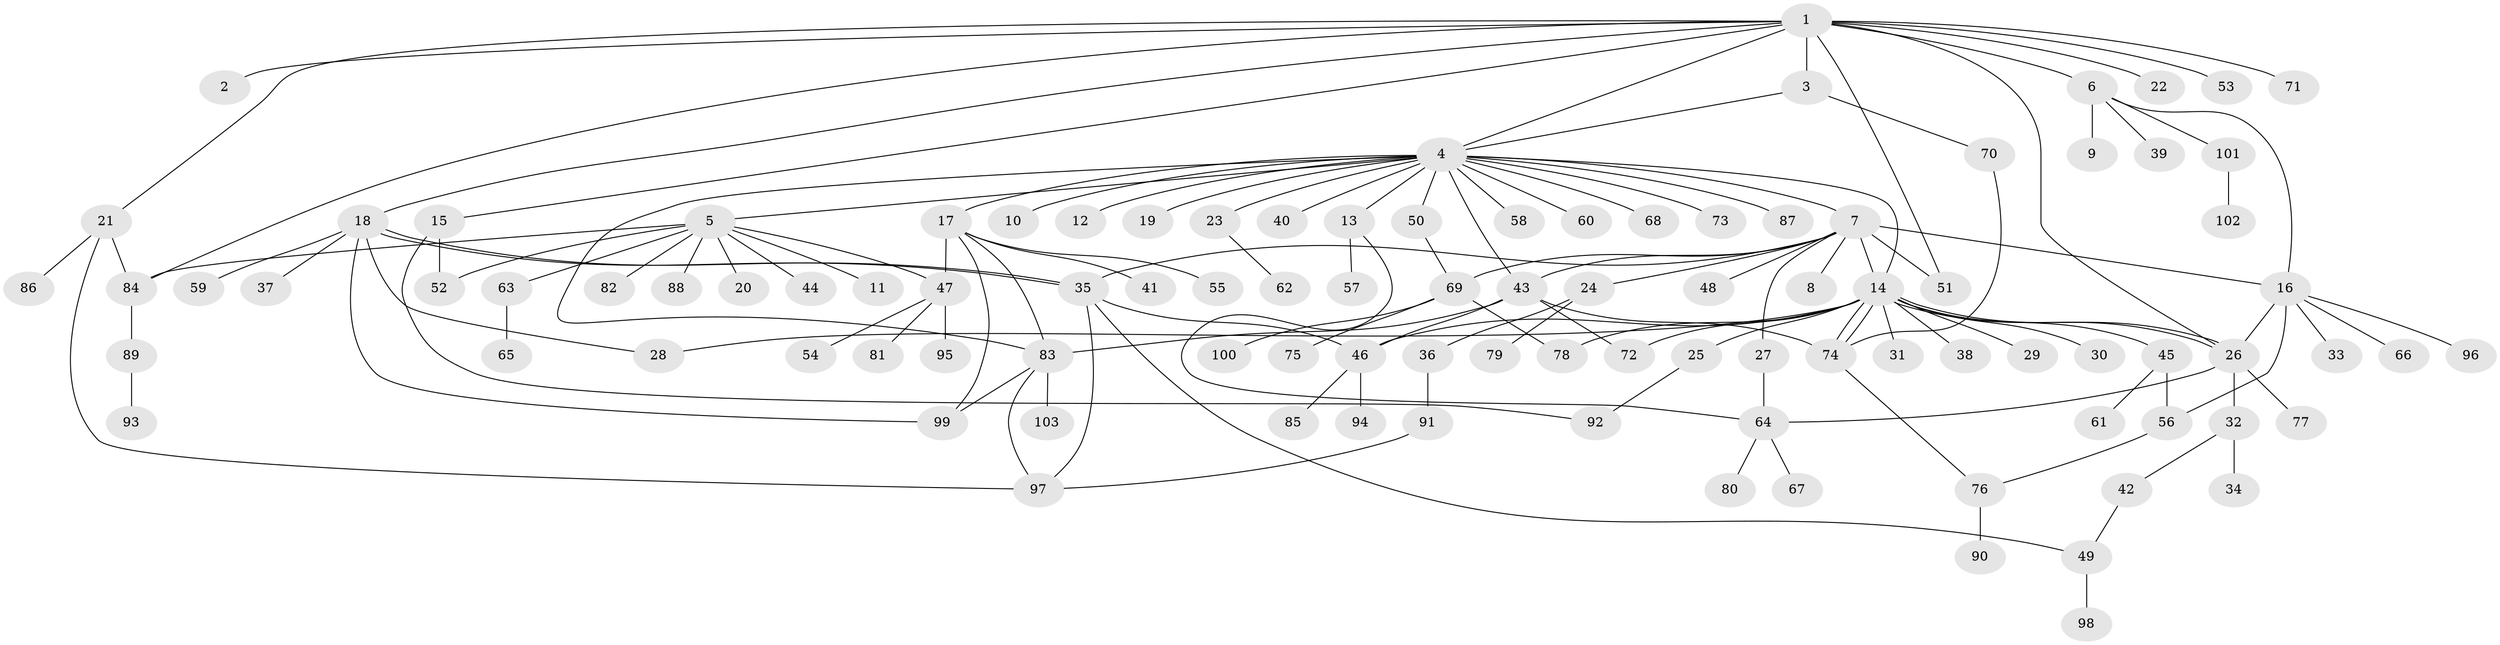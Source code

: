 // Generated by graph-tools (version 1.1) at 2025/47/03/09/25 04:47:45]
// undirected, 103 vertices, 138 edges
graph export_dot {
graph [start="1"]
  node [color=gray90,style=filled];
  1;
  2;
  3;
  4;
  5;
  6;
  7;
  8;
  9;
  10;
  11;
  12;
  13;
  14;
  15;
  16;
  17;
  18;
  19;
  20;
  21;
  22;
  23;
  24;
  25;
  26;
  27;
  28;
  29;
  30;
  31;
  32;
  33;
  34;
  35;
  36;
  37;
  38;
  39;
  40;
  41;
  42;
  43;
  44;
  45;
  46;
  47;
  48;
  49;
  50;
  51;
  52;
  53;
  54;
  55;
  56;
  57;
  58;
  59;
  60;
  61;
  62;
  63;
  64;
  65;
  66;
  67;
  68;
  69;
  70;
  71;
  72;
  73;
  74;
  75;
  76;
  77;
  78;
  79;
  80;
  81;
  82;
  83;
  84;
  85;
  86;
  87;
  88;
  89;
  90;
  91;
  92;
  93;
  94;
  95;
  96;
  97;
  98;
  99;
  100;
  101;
  102;
  103;
  1 -- 2;
  1 -- 3;
  1 -- 4;
  1 -- 6;
  1 -- 15;
  1 -- 18;
  1 -- 21;
  1 -- 22;
  1 -- 26;
  1 -- 51;
  1 -- 53;
  1 -- 71;
  1 -- 84;
  3 -- 4;
  3 -- 70;
  4 -- 5;
  4 -- 7;
  4 -- 10;
  4 -- 12;
  4 -- 13;
  4 -- 14;
  4 -- 17;
  4 -- 19;
  4 -- 23;
  4 -- 40;
  4 -- 43;
  4 -- 50;
  4 -- 58;
  4 -- 60;
  4 -- 68;
  4 -- 73;
  4 -- 83;
  4 -- 87;
  5 -- 11;
  5 -- 20;
  5 -- 44;
  5 -- 47;
  5 -- 52;
  5 -- 63;
  5 -- 82;
  5 -- 84;
  5 -- 88;
  6 -- 9;
  6 -- 16;
  6 -- 39;
  6 -- 101;
  7 -- 8;
  7 -- 14;
  7 -- 16;
  7 -- 24;
  7 -- 27;
  7 -- 35;
  7 -- 43;
  7 -- 48;
  7 -- 51;
  7 -- 69;
  13 -- 57;
  13 -- 64;
  14 -- 25;
  14 -- 26;
  14 -- 26;
  14 -- 28;
  14 -- 29;
  14 -- 30;
  14 -- 31;
  14 -- 38;
  14 -- 45;
  14 -- 46;
  14 -- 72;
  14 -- 74;
  14 -- 74;
  14 -- 78;
  15 -- 52;
  15 -- 92;
  16 -- 26;
  16 -- 33;
  16 -- 56;
  16 -- 66;
  16 -- 96;
  17 -- 41;
  17 -- 47;
  17 -- 55;
  17 -- 83;
  17 -- 99;
  18 -- 28;
  18 -- 35;
  18 -- 35;
  18 -- 37;
  18 -- 59;
  18 -- 99;
  21 -- 84;
  21 -- 86;
  21 -- 97;
  23 -- 62;
  24 -- 36;
  24 -- 79;
  25 -- 92;
  26 -- 32;
  26 -- 64;
  26 -- 77;
  27 -- 64;
  32 -- 34;
  32 -- 42;
  35 -- 46;
  35 -- 49;
  35 -- 97;
  36 -- 91;
  42 -- 49;
  43 -- 46;
  43 -- 72;
  43 -- 74;
  43 -- 83;
  45 -- 56;
  45 -- 61;
  46 -- 85;
  46 -- 94;
  47 -- 54;
  47 -- 81;
  47 -- 95;
  49 -- 98;
  50 -- 69;
  56 -- 76;
  63 -- 65;
  64 -- 67;
  64 -- 80;
  69 -- 75;
  69 -- 78;
  69 -- 100;
  70 -- 74;
  74 -- 76;
  76 -- 90;
  83 -- 97;
  83 -- 99;
  83 -- 103;
  84 -- 89;
  89 -- 93;
  91 -- 97;
  101 -- 102;
}
